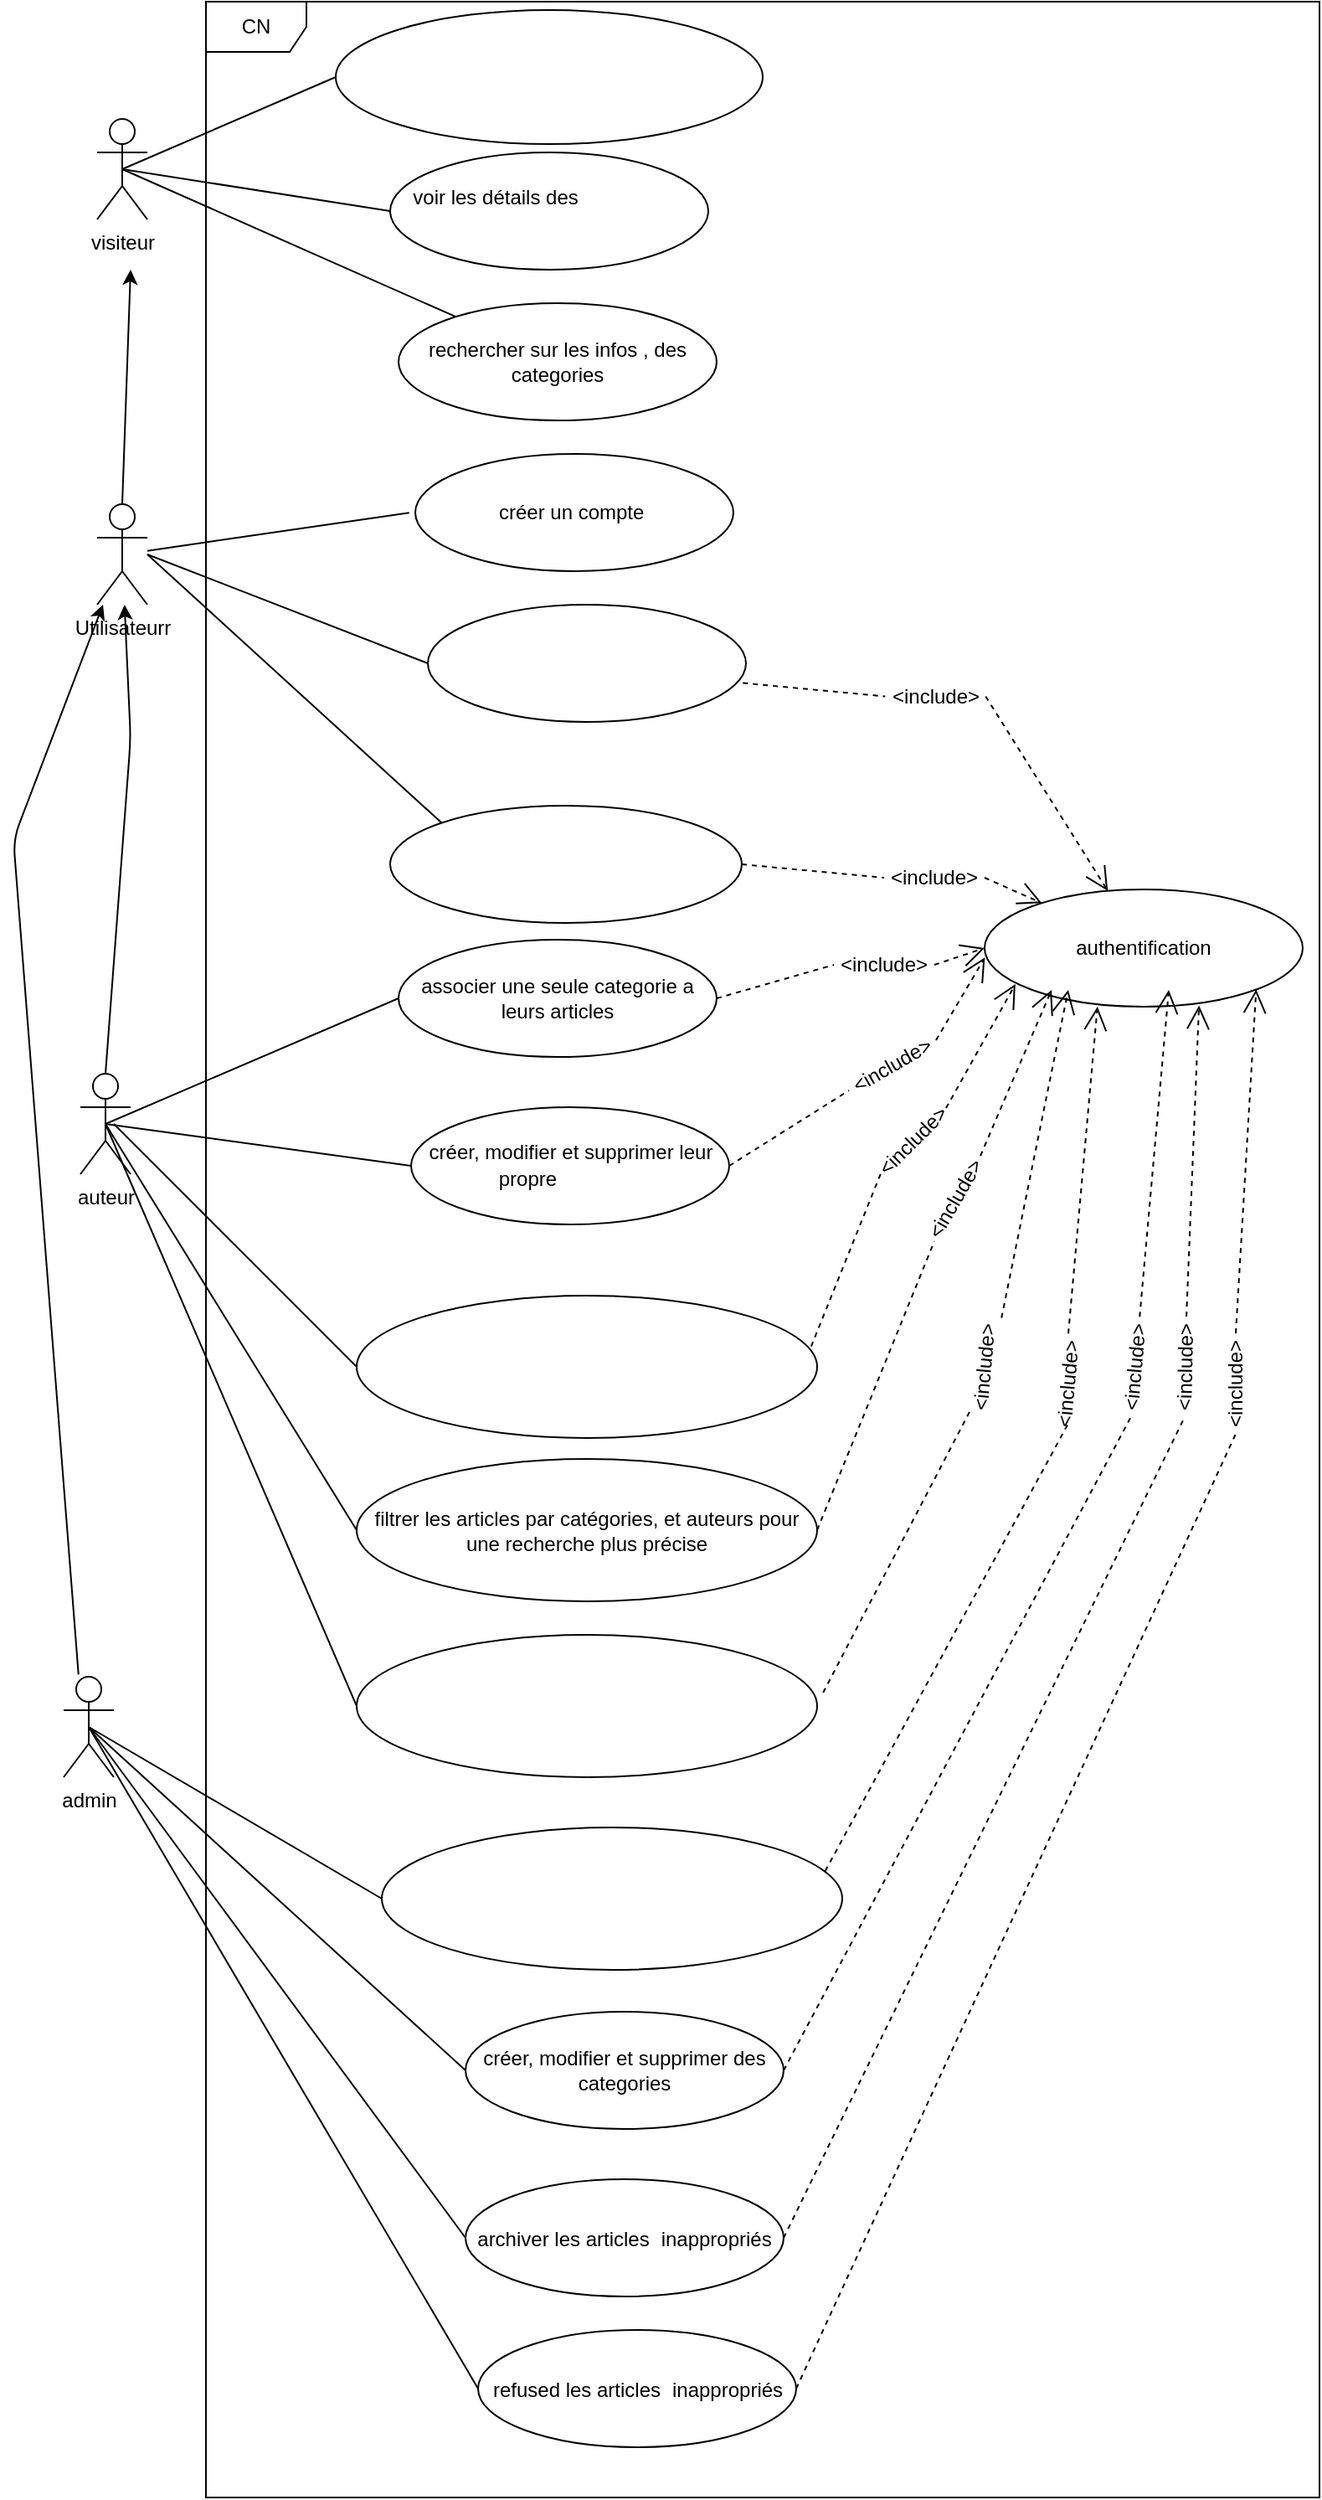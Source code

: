 <mxfile>
    <diagram id="90PpnR-5AJBD1PZd6F79" name="Page-1">
        <mxGraphModel dx="2035" dy="1156" grid="1" gridSize="10" guides="1" tooltips="1" connect="1" arrows="1" fold="1" page="0" pageScale="1" pageWidth="850" pageHeight="1100" math="0" shadow="0">
            <root>
                <mxCell id="0"/>
                <mxCell id="1" parent="0"/>
                <mxCell id="2" value="visiteur" style="shape=umlActor;verticalLabelPosition=bottom;verticalAlign=top;html=1;" parent="1" vertex="1">
                    <mxGeometry x="60" y="70" width="30" height="60" as="geometry"/>
                </mxCell>
                <mxCell id="3" value="auteur" style="shape=umlActor;verticalLabelPosition=bottom;verticalAlign=top;html=1;" parent="1" vertex="1">
                    <mxGeometry x="50" y="640" width="30" height="60" as="geometry"/>
                </mxCell>
                <mxCell id="6" value="admin" style="shape=umlActor;verticalLabelPosition=bottom;verticalAlign=top;html=1;" parent="1" vertex="1">
                    <mxGeometry x="40" y="1000" width="30" height="60" as="geometry"/>
                </mxCell>
                <mxCell id="8" value="CN" style="shape=umlFrame;whiteSpace=wrap;html=1;" parent="1" vertex="1">
                    <mxGeometry x="125" width="665" height="1490" as="geometry"/>
                </mxCell>
                <mxCell id="9" value="&lt;span id=&quot;docs-internal-guid-ddb64d50-7fff-d113-fe8a-77f74b7be55a&quot; style=&quot;font-size: 11pt; font-family: Roboto, sans-serif; background-color: transparent; font-variant-numeric: normal; font-variant-east-asian: normal; font-variant-alternates: normal; vertical-align: baseline;&quot;&gt;&lt;font color=&quot;#ffffff&quot;&gt;la page d'accueil pour voir les&amp;nbsp;&lt;br&gt;news&lt;br&gt;&lt;/font&gt;&lt;/span&gt;" style="ellipse;whiteSpace=wrap;html=1;" parent="1" vertex="1">
                    <mxGeometry x="202.5" y="5" width="255" height="80" as="geometry"/>
                </mxCell>
                <mxCell id="10" value="voir les détails des&amp;nbsp;&lt;span style=&quot;color: rgb(255, 255, 255); font-family: Roboto, sans-serif; font-size: 14.667px;&quot;&gt;dernières nouvelles&lt;/span&gt;" style="ellipse;whiteSpace=wrap;html=1;" parent="1" vertex="1">
                    <mxGeometry x="235" y="90" width="190" height="70" as="geometry"/>
                </mxCell>
                <mxCell id="11" value="rechercher sur les infos , des categories" style="ellipse;whiteSpace=wrap;html=1;" parent="1" vertex="1">
                    <mxGeometry x="240" y="180" width="190" height="70" as="geometry"/>
                </mxCell>
                <mxCell id="12" value="créer un compte&amp;nbsp;" style="ellipse;whiteSpace=wrap;html=1;" parent="1" vertex="1">
                    <mxGeometry x="250" y="270" width="190" height="70" as="geometry"/>
                </mxCell>
                <mxCell id="21" value="associer une seule categorie a leurs articles" style="ellipse;whiteSpace=wrap;html=1;" parent="1" vertex="1">
                    <mxGeometry x="240" y="560" width="190" height="70" as="geometry"/>
                </mxCell>
                <mxCell id="22" value="créer, modifier et supprimer leur propre&amp;nbsp;&lt;span id=&quot;docs-internal-guid-c0ec1c68-7fff-35f1-5477-bd1ad6d388c2&quot; style=&quot;font-size: 11pt; font-family: Roboto, sans-serif; background-color: transparent; font-variant-numeric: normal; font-variant-east-asian: normal; font-variant-alternates: normal; vertical-align: baseline;&quot;&gt;&lt;font color=&quot;#ffffff&quot;&gt;articles&lt;/font&gt;&lt;/span&gt;" style="ellipse;whiteSpace=wrap;html=1;" parent="1" vertex="1">
                    <mxGeometry x="247.5" y="660" width="190" height="70" as="geometry"/>
                </mxCell>
                <mxCell id="32" value="créer, modifier et supprimer des categories" style="ellipse;whiteSpace=wrap;html=1;" parent="1" vertex="1">
                    <mxGeometry x="280" y="1200" width="190" height="70" as="geometry"/>
                </mxCell>
                <mxCell id="34" value="refused les articles&lt;span style=&quot;background-color: transparent; font-size: 11pt; font-family: Roboto, sans-serif; color: rgb(43, 43, 46); font-variant-numeric: normal; font-variant-east-asian: normal; font-variant-alternates: normal; vertical-align: baseline;&quot; id=&quot;docs-internal-guid-054aefbb-7fff-e33c-0746-23c41df46ce0&quot;&gt;&amp;nbsp;&lt;/span&gt;&amp;nbsp;inappropriés" style="ellipse;whiteSpace=wrap;html=1;" parent="1" vertex="1">
                    <mxGeometry x="287.5" y="1390" width="190" height="70" as="geometry"/>
                </mxCell>
                <mxCell id="33" value="archiver les articles&lt;span id=&quot;docs-internal-guid-054aefbb-7fff-e33c-0746-23c41df46ce0&quot; style=&quot;font-size: 11pt; font-family: Roboto, sans-serif; color: rgb(43, 43, 46); background-color: transparent; font-variant-numeric: normal; font-variant-east-asian: normal; font-variant-alternates: normal; vertical-align: baseline;&quot;&gt;&amp;nbsp;&lt;/span&gt;&amp;nbsp;inappropriés" style="ellipse;whiteSpace=wrap;html=1;" parent="1" vertex="1">
                    <mxGeometry x="280" y="1300" width="190" height="70" as="geometry"/>
                </mxCell>
                <mxCell id="25" value="authentification" style="ellipse;whiteSpace=wrap;html=1;" parent="1" vertex="1">
                    <mxGeometry x="590" y="530" width="190" height="70" as="geometry"/>
                </mxCell>
                <mxCell id="14" value="" style="endArrow=none;html=1;exitX=0.5;exitY=0.5;exitDx=0;exitDy=0;exitPerimeter=0;entryX=0;entryY=0.5;entryDx=0;entryDy=0;" parent="1" source="2" target="9" edge="1">
                    <mxGeometry width="50" height="50" relative="1" as="geometry">
                        <mxPoint x="360" y="320" as="sourcePoint"/>
                        <mxPoint x="410" y="270" as="targetPoint"/>
                    </mxGeometry>
                </mxCell>
                <mxCell id="15" value="" style="endArrow=none;html=1;exitX=0.5;exitY=0.5;exitDx=0;exitDy=0;exitPerimeter=0;" parent="1" source="2" target="11" edge="1">
                    <mxGeometry width="50" height="50" relative="1" as="geometry">
                        <mxPoint x="85" y="110" as="sourcePoint"/>
                        <mxPoint x="230.0" y="55" as="targetPoint"/>
                    </mxGeometry>
                </mxCell>
                <mxCell id="16" value="" style="endArrow=none;html=1;exitX=0.5;exitY=0.5;exitDx=0;exitDy=0;exitPerimeter=0;entryX=0;entryY=0.5;entryDx=0;entryDy=0;" parent="1" source="2" target="10" edge="1">
                    <mxGeometry width="50" height="50" relative="1" as="geometry">
                        <mxPoint x="95" y="120.0" as="sourcePoint"/>
                        <mxPoint x="240.0" y="65" as="targetPoint"/>
                    </mxGeometry>
                </mxCell>
                <mxCell id="19" value="" style="endArrow=classic;html=1;exitX=0.5;exitY=0;exitDx=0;exitDy=0;exitPerimeter=0;" parent="1" source="3" edge="1" target="91">
                    <mxGeometry width="50" height="50" relative="1" as="geometry">
                        <mxPoint x="180" y="320" as="sourcePoint"/>
                        <mxPoint x="65" y="160" as="targetPoint"/>
                        <Array as="points">
                            <mxPoint x="80" y="440"/>
                        </Array>
                    </mxGeometry>
                </mxCell>
                <mxCell id="23" value="" style="endArrow=none;html=1;exitX=0.5;exitY=0.5;exitDx=0;exitDy=0;exitPerimeter=0;entryX=0;entryY=0.5;entryDx=0;entryDy=0;" parent="1" source="3" target="21" edge="1">
                    <mxGeometry width="50" height="50" relative="1" as="geometry">
                        <mxPoint x="290" y="460" as="sourcePoint"/>
                        <mxPoint x="340" y="410" as="targetPoint"/>
                    </mxGeometry>
                </mxCell>
                <mxCell id="24" value="" style="endArrow=none;html=1;entryX=0;entryY=0.5;entryDx=0;entryDy=0;exitX=0.5;exitY=0.5;exitDx=0;exitDy=0;exitPerimeter=0;" parent="1" source="3" target="22" edge="1">
                    <mxGeometry width="50" height="50" relative="1" as="geometry">
                        <mxPoint x="90" y="460" as="sourcePoint"/>
                        <mxPoint x="250.0" y="420" as="targetPoint"/>
                    </mxGeometry>
                </mxCell>
                <mxCell id="35" value="" style="endArrow=none;html=1;entryX=0;entryY=0.5;entryDx=0;entryDy=0;exitX=0.5;exitY=0.5;exitDx=0;exitDy=0;exitPerimeter=0;" parent="1" source="6" target="33" edge="1">
                    <mxGeometry width="50" height="50" relative="1" as="geometry">
                        <mxPoint x="75" y="460" as="sourcePoint"/>
                        <mxPoint x="270.0" y="505" as="targetPoint"/>
                    </mxGeometry>
                </mxCell>
                <mxCell id="36" value="" style="endArrow=none;html=1;entryX=0;entryY=0.5;entryDx=0;entryDy=0;exitX=0.5;exitY=0.5;exitDx=0;exitDy=0;exitPerimeter=0;" parent="1" source="6" target="34" edge="1">
                    <mxGeometry width="50" height="50" relative="1" as="geometry">
                        <mxPoint x="85" y="470" as="sourcePoint"/>
                        <mxPoint x="280.0" y="515" as="targetPoint"/>
                    </mxGeometry>
                </mxCell>
                <mxCell id="37" value="" style="endArrow=none;html=1;entryX=0;entryY=0.5;entryDx=0;entryDy=0;exitX=0.5;exitY=0.5;exitDx=0;exitDy=0;exitPerimeter=0;" parent="1" source="6" target="32" edge="1">
                    <mxGeometry width="50" height="50" relative="1" as="geometry">
                        <mxPoint x="95" y="480" as="sourcePoint"/>
                        <mxPoint x="290.0" y="525" as="targetPoint"/>
                    </mxGeometry>
                </mxCell>
                <mxCell id="46" value="" style="endArrow=none;dashed=1;endFill=0;endSize=12;html=1;exitX=1;exitY=0.5;exitDx=0;exitDy=0;entryX=0;entryY=0.5;entryDx=0;entryDy=0;" parent="1" source="33" target="44" edge="1">
                    <mxGeometry width="160" relative="1" as="geometry">
                        <mxPoint x="450" y="675" as="sourcePoint"/>
                        <mxPoint x="607" y="596.22" as="targetPoint"/>
                    </mxGeometry>
                </mxCell>
                <mxCell id="44" value="&amp;lt;include&amp;gt;" style="text;html=1;strokeColor=none;fillColor=none;align=center;verticalAlign=middle;whiteSpace=wrap;rounded=0;rotation=-89;" parent="1" vertex="1">
                    <mxGeometry x="680" y="800" width="60" height="30" as="geometry"/>
                </mxCell>
                <mxCell id="48" value="" style="endArrow=none;dashed=1;endFill=0;endSize=12;html=1;exitX=1;exitY=0.5;exitDx=0;exitDy=0;entryX=0;entryY=0.5;entryDx=0;entryDy=0;" parent="1" source="32" target="43" edge="1">
                    <mxGeometry width="160" relative="1" as="geometry">
                        <mxPoint x="450" y="595" as="sourcePoint"/>
                        <mxPoint x="470" y="595" as="targetPoint"/>
                    </mxGeometry>
                </mxCell>
                <mxCell id="43" value="&amp;lt;include&amp;gt;" style="text;html=1;strokeColor=none;fillColor=none;align=center;verticalAlign=middle;whiteSpace=wrap;rounded=0;rotation=-85;" parent="1" vertex="1">
                    <mxGeometry x="650" y="800" width="60" height="30" as="geometry"/>
                </mxCell>
                <mxCell id="49" value="" style="endArrow=none;dashed=1;endFill=0;endSize=12;html=1;exitX=1;exitY=0.5;exitDx=0;exitDy=0;entryX=0;entryY=0.5;entryDx=0;entryDy=0;" parent="1" source="34" target="45" edge="1">
                    <mxGeometry width="160" relative="1" as="geometry">
                        <mxPoint x="460" y="765" as="sourcePoint"/>
                        <mxPoint x="645" y="600" as="targetPoint"/>
                    </mxGeometry>
                </mxCell>
                <mxCell id="45" value="&amp;lt;include&amp;gt;" style="text;html=1;strokeColor=none;fillColor=none;align=center;verticalAlign=middle;whiteSpace=wrap;rounded=0;rotation=-90;" parent="1" vertex="1">
                    <mxGeometry x="710" y="810" width="60" height="30" as="geometry"/>
                </mxCell>
                <mxCell id="50" value="" style="endArrow=none;dashed=1;endFill=0;endSize=12;html=1;exitX=1;exitY=0.5;exitDx=0;exitDy=0;entryX=0;entryY=0.5;entryDx=0;entryDy=0;" parent="1" source="22" target="31" edge="1">
                    <mxGeometry width="160" relative="1" as="geometry">
                        <mxPoint x="450" y="495" as="sourcePoint"/>
                        <mxPoint x="480" y="510" as="targetPoint"/>
                    </mxGeometry>
                </mxCell>
                <mxCell id="31" value="&amp;lt;include&amp;gt;" style="text;html=1;strokeColor=none;fillColor=none;align=center;verticalAlign=middle;whiteSpace=wrap;rounded=0;rotation=-30;" parent="1" vertex="1">
                    <mxGeometry x="505" y="620" width="60" height="30" as="geometry"/>
                </mxCell>
                <mxCell id="51" value="" style="endArrow=none;dashed=1;endFill=0;endSize=12;html=1;exitX=1;exitY=0.5;exitDx=0;exitDy=0;entryX=0;entryY=0.5;entryDx=0;entryDy=0;" parent="1" source="21" target="29" edge="1">
                    <mxGeometry width="160" relative="1" as="geometry">
                        <mxPoint x="430" y="410.0" as="sourcePoint"/>
                        <mxPoint x="601.725" y="533.842" as="targetPoint"/>
                    </mxGeometry>
                </mxCell>
                <mxCell id="29" value="&amp;lt;include&amp;gt;" style="text;html=1;strokeColor=none;fillColor=none;align=center;verticalAlign=middle;whiteSpace=wrap;rounded=0;rotation=0;" parent="1" vertex="1">
                    <mxGeometry x="500" y="560" width="60" height="30" as="geometry"/>
                </mxCell>
                <mxCell id="53" value="" style="endArrow=open;endSize=12;dashed=1;html=1;entryX=1;entryY=1;entryDx=0;entryDy=0;exitX=1;exitY=0.5;exitDx=0;exitDy=0;" parent="1" source="45" target="25" edge="1">
                    <mxGeometry width="160" relative="1" as="geometry">
                        <mxPoint x="590" y="730" as="sourcePoint"/>
                        <mxPoint x="750" y="730" as="targetPoint"/>
                        <Array as="points"/>
                    </mxGeometry>
                </mxCell>
                <mxCell id="54" value="" style="endArrow=open;endSize=12;dashed=1;html=1;entryX=0.674;entryY=0.99;entryDx=0;entryDy=0;exitX=1;exitY=0.5;exitDx=0;exitDy=0;entryPerimeter=0;" parent="1" source="44" target="25" edge="1">
                    <mxGeometry width="160" relative="1" as="geometry">
                        <mxPoint x="660" y="670" as="sourcePoint"/>
                        <mxPoint x="660.43" y="590" as="targetPoint"/>
                        <Array as="points"/>
                    </mxGeometry>
                </mxCell>
                <mxCell id="55" value="" style="endArrow=open;endSize=12;dashed=1;html=1;entryX=0.579;entryY=0.857;entryDx=0;entryDy=0;exitX=1;exitY=0.5;exitDx=0;exitDy=0;entryPerimeter=0;" parent="1" source="43" target="25" edge="1">
                    <mxGeometry width="160" relative="1" as="geometry">
                        <mxPoint x="589.998" y="639.995" as="sourcePoint"/>
                        <mxPoint x="610.94" y="584.44" as="targetPoint"/>
                        <Array as="points"/>
                    </mxGeometry>
                </mxCell>
                <mxCell id="56" value="" style="endArrow=open;endSize=12;dashed=1;html=1;entryX=0.001;entryY=0.58;entryDx=0;entryDy=0;exitX=1;exitY=0.5;exitDx=0;exitDy=0;entryPerimeter=0;" parent="1" source="31" target="25" edge="1">
                    <mxGeometry width="160" relative="1" as="geometry">
                        <mxPoint x="539.886" y="599.385" as="sourcePoint"/>
                        <mxPoint x="620.94" y="594.44" as="targetPoint"/>
                        <Array as="points"/>
                    </mxGeometry>
                </mxCell>
                <mxCell id="57" value="" style="endArrow=open;endSize=12;dashed=1;html=1;exitX=1;exitY=0.5;exitDx=0;exitDy=0;entryX=0;entryY=0.5;entryDx=0;entryDy=0;" parent="1" source="29" target="25" edge="1">
                    <mxGeometry width="160" relative="1" as="geometry">
                        <mxPoint x="589.998" y="460.005" as="sourcePoint"/>
                        <mxPoint x="633.11" y="492.23" as="targetPoint"/>
                        <Array as="points"/>
                    </mxGeometry>
                </mxCell>
                <mxCell id="58" value="" style="endArrow=classic;html=1;exitX=0.296;exitY=-0.022;exitDx=0;exitDy=0;exitPerimeter=0;" parent="1" source="6" edge="1" target="91">
                    <mxGeometry width="50" height="50" relative="1" as="geometry">
                        <mxPoint x="72.5" y="640" as="sourcePoint"/>
                        <mxPoint x="49" y="160" as="targetPoint"/>
                        <Array as="points">
                            <mxPoint x="10" y="500"/>
                        </Array>
                    </mxGeometry>
                </mxCell>
                <mxCell id="59" value="&lt;span id=&quot;docs-internal-guid-1dfb4daf-7fff-4ff7-cc62-95b88ac4069a&quot; style=&quot;font-size: 11pt; font-family: Roboto, sans-serif; background-color: transparent; font-variant-numeric: normal; font-variant-east-asian: normal; font-variant-alternates: normal; vertical-align: baseline;&quot;&gt;&lt;font color=&quot;#ffffff&quot;&gt;commenter des articles pour partager mes opinions&lt;/font&gt;&lt;/span&gt;" style="ellipse;whiteSpace=wrap;html=1;" parent="1" vertex="1">
                    <mxGeometry x="235" y="480" width="210" height="70" as="geometry"/>
                </mxCell>
                <mxCell id="60" value="&lt;font color=&quot;#ffffff&quot;&gt;publier des articles avec un titre, du contenu et éventuellement des images, afin de partager des informations.&lt;/font&gt;" style="ellipse;whiteSpace=wrap;html=1;" parent="1" vertex="1">
                    <mxGeometry x="215" y="772.5" width="275" height="85" as="geometry"/>
                </mxCell>
                <mxCell id="61" value="&lt;font color=&quot;#ffffff&quot;&gt;&lt;span style=&quot;font-family: monospace; font-size: 0px; text-align: start;&quot;&gt;%3CmxGraphModel%3E%3Croot%3E%3CmxCell%20id%3D%220%22%2F%3E%3CmxCell%20id%3D%221%22%20parent%3D%220%22%2F%3E%3CmxCell%20id%3D%222%22%20value%3D%22%26lt%3Bfont%20color%3D%26quot%3B%23ffffff%26quot%3B%26gt%3Bpublier%20des%20articles%20avec%20un%20titre%2C%20du%20contenu%20et%20%C3%A9ventuellement%20des%20images%2C%20afin%20de%20partager%20des%20informations.%26lt%3B%2Ffont%26gt%3B%22%20style%3D%22ellipse%3BwhiteSpace%3Dwrap%3Bhtml%3D1%3B%22%20vertex%3D%221%22%20parent%3D%221%22%3E%3CmxGeometry%20x%3D%22195%22%20y%3D%22635%22%20width%3D%22275%22%20height%3D%2285%22%20as%3D%22geometry%22%2F%3E%3C%2FmxCell%3E%3C%2Froot%3E%3C%2FmxGraphModel%3E&lt;/span&gt;&lt;span id=&quot;docs-internal-guid-70ef907d-7fff-ec3e-32d5-034d786483bd&quot; style=&quot;font-size: 11pt; font-family: Roboto, sans-serif; background-color: transparent; font-variant-numeric: normal; font-variant-east-asian: normal; font-variant-alternates: normal; vertical-align: baseline;&quot;&gt;modifier les commentaires et supprimer&amp;nbsp;&lt;/span&gt;&lt;/font&gt;" style="ellipse;whiteSpace=wrap;html=1;" parent="1" vertex="1">
                    <mxGeometry x="230" y="1090" width="275" height="85" as="geometry"/>
                </mxCell>
                <mxCell id="64" value="filtrer les articles par catégories, et auteurs pour une recherche plus précise" style="ellipse;whiteSpace=wrap;html=1;" parent="1" vertex="1">
                    <mxGeometry x="215" y="870" width="275" height="85" as="geometry"/>
                </mxCell>
                <mxCell id="65" value="&lt;span id=&quot;docs-internal-guid-e6179e0c-7fff-e50f-cfe3-e376f6c71e14&quot; style=&quot;font-size: 11pt; font-family: Roboto, sans-serif; background-color: transparent; font-variant-numeric: normal; font-variant-east-asian: normal; font-variant-alternates: normal; vertical-align: baseline;&quot;&gt;&lt;font color=&quot;#ffffff&quot;&gt;&amp;nbsp;affichant mes articles publiés et mes activités récentes&lt;/font&gt;&lt;/span&gt;" style="ellipse;whiteSpace=wrap;html=1;" parent="1" vertex="1">
                    <mxGeometry x="215" y="975" width="275" height="85" as="geometry"/>
                </mxCell>
                <mxCell id="67" value="" style="endArrow=none;html=1;entryX=0;entryY=0.5;entryDx=0;entryDy=0;" parent="1" target="60" edge="1">
                    <mxGeometry width="50" height="50" relative="1" as="geometry">
                        <mxPoint x="70" y="670" as="sourcePoint"/>
                        <mxPoint x="250" y="595" as="targetPoint"/>
                    </mxGeometry>
                </mxCell>
                <mxCell id="69" value="" style="endArrow=none;html=1;entryX=0;entryY=0.5;entryDx=0;entryDy=0;exitX=0.5;exitY=0.5;exitDx=0;exitDy=0;exitPerimeter=0;" parent="1" source="3" target="64" edge="1">
                    <mxGeometry width="50" height="50" relative="1" as="geometry">
                        <mxPoint x="80" y="670" as="sourcePoint"/>
                        <mxPoint x="240" y="777.5" as="targetPoint"/>
                    </mxGeometry>
                </mxCell>
                <mxCell id="70" value="" style="endArrow=none;html=1;entryX=0;entryY=0.5;entryDx=0;entryDy=0;exitX=0.5;exitY=0.5;exitDx=0;exitDy=0;exitPerimeter=0;" parent="1" source="3" target="65" edge="1">
                    <mxGeometry width="50" height="50" relative="1" as="geometry">
                        <mxPoint x="75" y="680" as="sourcePoint"/>
                        <mxPoint x="240" y="872.5" as="targetPoint"/>
                    </mxGeometry>
                </mxCell>
                <mxCell id="71" value="" style="endArrow=none;html=1;entryX=0;entryY=0.5;entryDx=0;entryDy=0;exitX=0.5;exitY=0.5;exitDx=0;exitDy=0;exitPerimeter=0;" parent="1" source="6" target="61" edge="1">
                    <mxGeometry width="50" height="50" relative="1" as="geometry">
                        <mxPoint x="65" y="1040" as="sourcePoint"/>
                        <mxPoint x="290" y="1245" as="targetPoint"/>
                    </mxGeometry>
                </mxCell>
                <mxCell id="72" value="" style="endArrow=none;dashed=1;endFill=0;endSize=12;html=1;exitX=0.963;exitY=0.306;exitDx=0;exitDy=0;exitPerimeter=0;entryX=0.774;entryY=0.57;entryDx=0;entryDy=0;entryPerimeter=0;" parent="1" source="61" target="8" edge="1">
                    <mxGeometry width="160" relative="1" as="geometry">
                        <mxPoint x="470" y="1069.46" as="sourcePoint"/>
                        <mxPoint x="610" y="820" as="targetPoint"/>
                    </mxGeometry>
                </mxCell>
                <mxCell id="73" value="&amp;lt;include&amp;gt;" style="text;html=1;strokeColor=none;fillColor=none;align=center;verticalAlign=middle;whiteSpace=wrap;rounded=0;rotation=-85;" parent="1" vertex="1">
                    <mxGeometry x="610" y="810" width="60" height="30" as="geometry"/>
                </mxCell>
                <mxCell id="75" value="" style="endArrow=open;endSize=12;dashed=1;html=1;entryX=0.579;entryY=0.857;entryDx=0;entryDy=0;exitX=1;exitY=0.5;exitDx=0;exitDy=0;entryPerimeter=0;" parent="1" edge="1">
                    <mxGeometry width="160" relative="1" as="geometry">
                        <mxPoint x="640.005" y="795.124" as="sourcePoint"/>
                        <mxPoint x="657.4" y="600" as="targetPoint"/>
                        <Array as="points"/>
                    </mxGeometry>
                </mxCell>
                <mxCell id="76" value="" style="endArrow=none;dashed=1;endFill=0;endSize=12;html=1;exitX=1;exitY=0.5;exitDx=0;exitDy=0;entryX=0;entryY=0.5;entryDx=0;entryDy=0;" parent="1" source="59" target="77" edge="1">
                    <mxGeometry width="160" relative="1" as="geometry">
                        <mxPoint x="430" y="586.51" as="sourcePoint"/>
                        <mxPoint x="491" y="590" as="targetPoint"/>
                    </mxGeometry>
                </mxCell>
                <mxCell id="77" value="&amp;lt;include&amp;gt;" style="text;html=1;strokeColor=none;fillColor=none;align=center;verticalAlign=middle;whiteSpace=wrap;rounded=0;rotation=0;" parent="1" vertex="1">
                    <mxGeometry x="530" y="508" width="60" height="30" as="geometry"/>
                </mxCell>
                <mxCell id="78" value="" style="endArrow=open;endSize=12;dashed=1;html=1;exitX=1;exitY=0.5;exitDx=0;exitDy=0;" parent="1" source="77" target="25" edge="1">
                    <mxGeometry width="160" relative="1" as="geometry">
                        <mxPoint x="558.978" y="532.765" as="sourcePoint"/>
                        <mxPoint x="602.09" y="564.99" as="targetPoint"/>
                        <Array as="points"/>
                    </mxGeometry>
                </mxCell>
                <mxCell id="79" value="" style="endArrow=none;dashed=1;endFill=0;endSize=12;html=1;exitX=1.013;exitY=0.406;exitDx=0;exitDy=0;exitPerimeter=0;" parent="1" source="65" edge="1">
                    <mxGeometry width="160" relative="1" as="geometry">
                        <mxPoint x="506.995" y="971.71" as="sourcePoint"/>
                        <mxPoint x="582" y="840" as="targetPoint"/>
                    </mxGeometry>
                </mxCell>
                <mxCell id="80" value="&amp;lt;include&amp;gt;" style="text;html=1;strokeColor=none;fillColor=none;align=center;verticalAlign=middle;whiteSpace=wrap;rounded=0;rotation=-85;" parent="1" vertex="1">
                    <mxGeometry x="560" y="800" width="60" height="30" as="geometry"/>
                </mxCell>
                <mxCell id="81" value="" style="endArrow=open;endSize=12;dashed=1;html=1;entryX=0.263;entryY=0.857;entryDx=0;entryDy=0;exitX=1;exitY=0.75;exitDx=0;exitDy=0;entryPerimeter=0;" parent="1" source="80" target="25" edge="1">
                    <mxGeometry width="160" relative="1" as="geometry">
                        <mxPoint x="650.005" y="805.124" as="sourcePoint"/>
                        <mxPoint x="667.4" y="610" as="targetPoint"/>
                        <Array as="points"/>
                    </mxGeometry>
                </mxCell>
                <mxCell id="82" value="" style="endArrow=none;dashed=1;endFill=0;endSize=12;html=1;exitX=1;exitY=0.5;exitDx=0;exitDy=0;" parent="1" source="64" edge="1">
                    <mxGeometry width="160" relative="1" as="geometry">
                        <mxPoint x="491.575" y="854.51" as="sourcePoint"/>
                        <mxPoint x="560" y="740" as="targetPoint"/>
                    </mxGeometry>
                </mxCell>
                <mxCell id="83" value="&amp;lt;include&amp;gt;" style="text;html=1;strokeColor=none;fillColor=none;align=center;verticalAlign=middle;whiteSpace=wrap;rounded=0;rotation=-60;" parent="1" vertex="1">
                    <mxGeometry x="542.5" y="700" width="60" height="30" as="geometry"/>
                </mxCell>
                <mxCell id="84" value="" style="endArrow=open;endSize=12;dashed=1;html=1;exitX=1;exitY=0.5;exitDx=0;exitDy=0;" parent="1" source="83" edge="1">
                    <mxGeometry width="160" relative="1" as="geometry">
                        <mxPoint x="552.5" y="605" as="sourcePoint"/>
                        <mxPoint x="630" y="590" as="targetPoint"/>
                        <Array as="points"/>
                    </mxGeometry>
                </mxCell>
                <mxCell id="88" value="" style="endArrow=none;dashed=1;endFill=0;endSize=12;html=1;exitX=0.987;exitY=0.357;exitDx=0;exitDy=0;entryX=0;entryY=0.5;entryDx=0;entryDy=0;exitPerimeter=0;" parent="1" source="60" target="89" edge="1">
                    <mxGeometry width="160" relative="1" as="geometry">
                        <mxPoint x="481.5" y="666.51" as="sourcePoint"/>
                        <mxPoint x="510" y="650" as="targetPoint"/>
                    </mxGeometry>
                </mxCell>
                <mxCell id="89" value="&amp;lt;include&amp;gt;" style="text;html=1;strokeColor=none;fillColor=none;align=center;verticalAlign=middle;whiteSpace=wrap;rounded=0;rotation=-45;" parent="1" vertex="1">
                    <mxGeometry x="520" y="660" width="55" height="40" as="geometry"/>
                </mxCell>
                <mxCell id="90" value="" style="endArrow=open;endSize=12;dashed=1;html=1;exitX=1;exitY=0.5;exitDx=0;exitDy=0;entryX=0.097;entryY=0.807;entryDx=0;entryDy=0;entryPerimeter=0;" parent="1" source="89" target="25" edge="1">
                    <mxGeometry width="160" relative="1" as="geometry">
                        <mxPoint x="552.5" y="605" as="sourcePoint"/>
                        <mxPoint x="610" y="590" as="targetPoint"/>
                        <Array as="points"/>
                    </mxGeometry>
                </mxCell>
                <mxCell id="91" value="Utilisateurr" style="shape=umlActor;verticalLabelPosition=bottom;verticalAlign=top;html=1;" parent="1" vertex="1">
                    <mxGeometry x="60" y="300" width="30" height="60" as="geometry"/>
                </mxCell>
                <mxCell id="92" value="" style="endArrow=classic;html=1;exitX=0.5;exitY=0;exitDx=0;exitDy=0;exitPerimeter=0;" parent="1" edge="1">
                    <mxGeometry width="50" height="50" relative="1" as="geometry">
                        <mxPoint x="75" y="300" as="sourcePoint"/>
                        <mxPoint x="80" y="160" as="targetPoint"/>
                    </mxGeometry>
                </mxCell>
                <mxCell id="93" value="" style="endArrow=none;html=1;entryX=0;entryY=0;entryDx=0;entryDy=0;" parent="1" target="59" edge="1">
                    <mxGeometry width="50" height="50" relative="1" as="geometry">
                        <mxPoint x="90" y="330" as="sourcePoint"/>
                        <mxPoint x="260" y="315" as="targetPoint"/>
                    </mxGeometry>
                </mxCell>
                <mxCell id="95" value="" style="endArrow=none;html=1;entryX=-0.019;entryY=0.502;entryDx=0;entryDy=0;entryPerimeter=0;" parent="1" source="91" target="12" edge="1">
                    <mxGeometry width="50" height="50" relative="1" as="geometry">
                        <mxPoint x="110" y="347.857" as="sourcePoint"/>
                        <mxPoint x="280.517" y="450.33" as="targetPoint"/>
                    </mxGeometry>
                </mxCell>
                <mxCell id="96" value="&lt;span style=&quot;color: rgb(255, 255, 255); font-family: Roboto, sans-serif; font-size: 14.667px;&quot;&gt;voir mon profil&lt;/span&gt;" style="ellipse;whiteSpace=wrap;html=1;" parent="1" vertex="1">
                    <mxGeometry x="257.5" y="360" width="190" height="70" as="geometry"/>
                </mxCell>
                <mxCell id="97" value="" style="endArrow=none;html=1;entryX=0;entryY=0.5;entryDx=0;entryDy=0;" parent="1" target="96" edge="1">
                    <mxGeometry width="50" height="50" relative="1" as="geometry">
                        <mxPoint x="90" y="330" as="sourcePoint"/>
                        <mxPoint x="275.517" y="500.33" as="targetPoint"/>
                    </mxGeometry>
                </mxCell>
                <mxCell id="101" value="" style="endArrow=none;dashed=1;endFill=0;endSize=12;html=1;exitX=1;exitY=0.5;exitDx=0;exitDy=0;entryX=0;entryY=0.5;entryDx=0;entryDy=0;" edge="1" parent="1" target="102">
                    <mxGeometry width="160" relative="1" as="geometry">
                        <mxPoint x="445.63" y="406.75" as="sourcePoint"/>
                        <mxPoint x="491.63" y="481.75" as="targetPoint"/>
                    </mxGeometry>
                </mxCell>
                <mxCell id="102" value="&amp;lt;include&amp;gt;" style="text;html=1;strokeColor=none;fillColor=none;align=center;verticalAlign=middle;whiteSpace=wrap;rounded=0;rotation=0;" vertex="1" parent="1">
                    <mxGeometry x="530.63" y="399.75" width="60" height="30" as="geometry"/>
                </mxCell>
                <mxCell id="103" value="" style="endArrow=open;endSize=12;dashed=1;html=1;exitX=1;exitY=0.5;exitDx=0;exitDy=0;" edge="1" parent="1" source="102" target="25">
                    <mxGeometry width="160" relative="1" as="geometry">
                        <mxPoint x="559.608" y="424.515" as="sourcePoint"/>
                        <mxPoint x="624.365" y="430.0" as="targetPoint"/>
                        <Array as="points"/>
                    </mxGeometry>
                </mxCell>
            </root>
        </mxGraphModel>
    </diagram>
</mxfile>